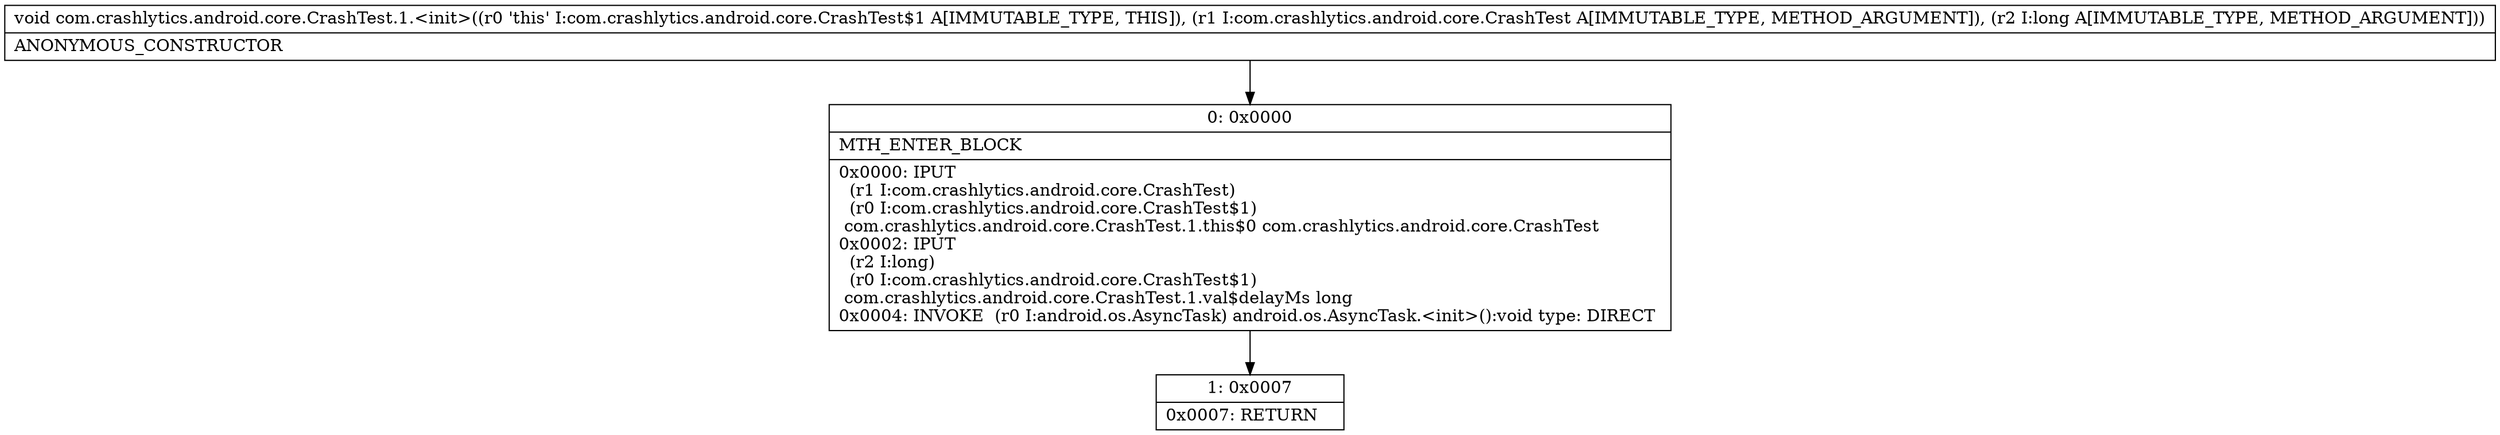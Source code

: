 digraph "CFG forcom.crashlytics.android.core.CrashTest.1.\<init\>(Lcom\/crashlytics\/android\/core\/CrashTest;J)V" {
Node_0 [shape=record,label="{0\:\ 0x0000|MTH_ENTER_BLOCK\l|0x0000: IPUT  \l  (r1 I:com.crashlytics.android.core.CrashTest)\l  (r0 I:com.crashlytics.android.core.CrashTest$1)\l com.crashlytics.android.core.CrashTest.1.this$0 com.crashlytics.android.core.CrashTest \l0x0002: IPUT  \l  (r2 I:long)\l  (r0 I:com.crashlytics.android.core.CrashTest$1)\l com.crashlytics.android.core.CrashTest.1.val$delayMs long \l0x0004: INVOKE  (r0 I:android.os.AsyncTask) android.os.AsyncTask.\<init\>():void type: DIRECT \l}"];
Node_1 [shape=record,label="{1\:\ 0x0007|0x0007: RETURN   \l}"];
MethodNode[shape=record,label="{void com.crashlytics.android.core.CrashTest.1.\<init\>((r0 'this' I:com.crashlytics.android.core.CrashTest$1 A[IMMUTABLE_TYPE, THIS]), (r1 I:com.crashlytics.android.core.CrashTest A[IMMUTABLE_TYPE, METHOD_ARGUMENT]), (r2 I:long A[IMMUTABLE_TYPE, METHOD_ARGUMENT]))  | ANONYMOUS_CONSTRUCTOR\l}"];
MethodNode -> Node_0;
Node_0 -> Node_1;
}

